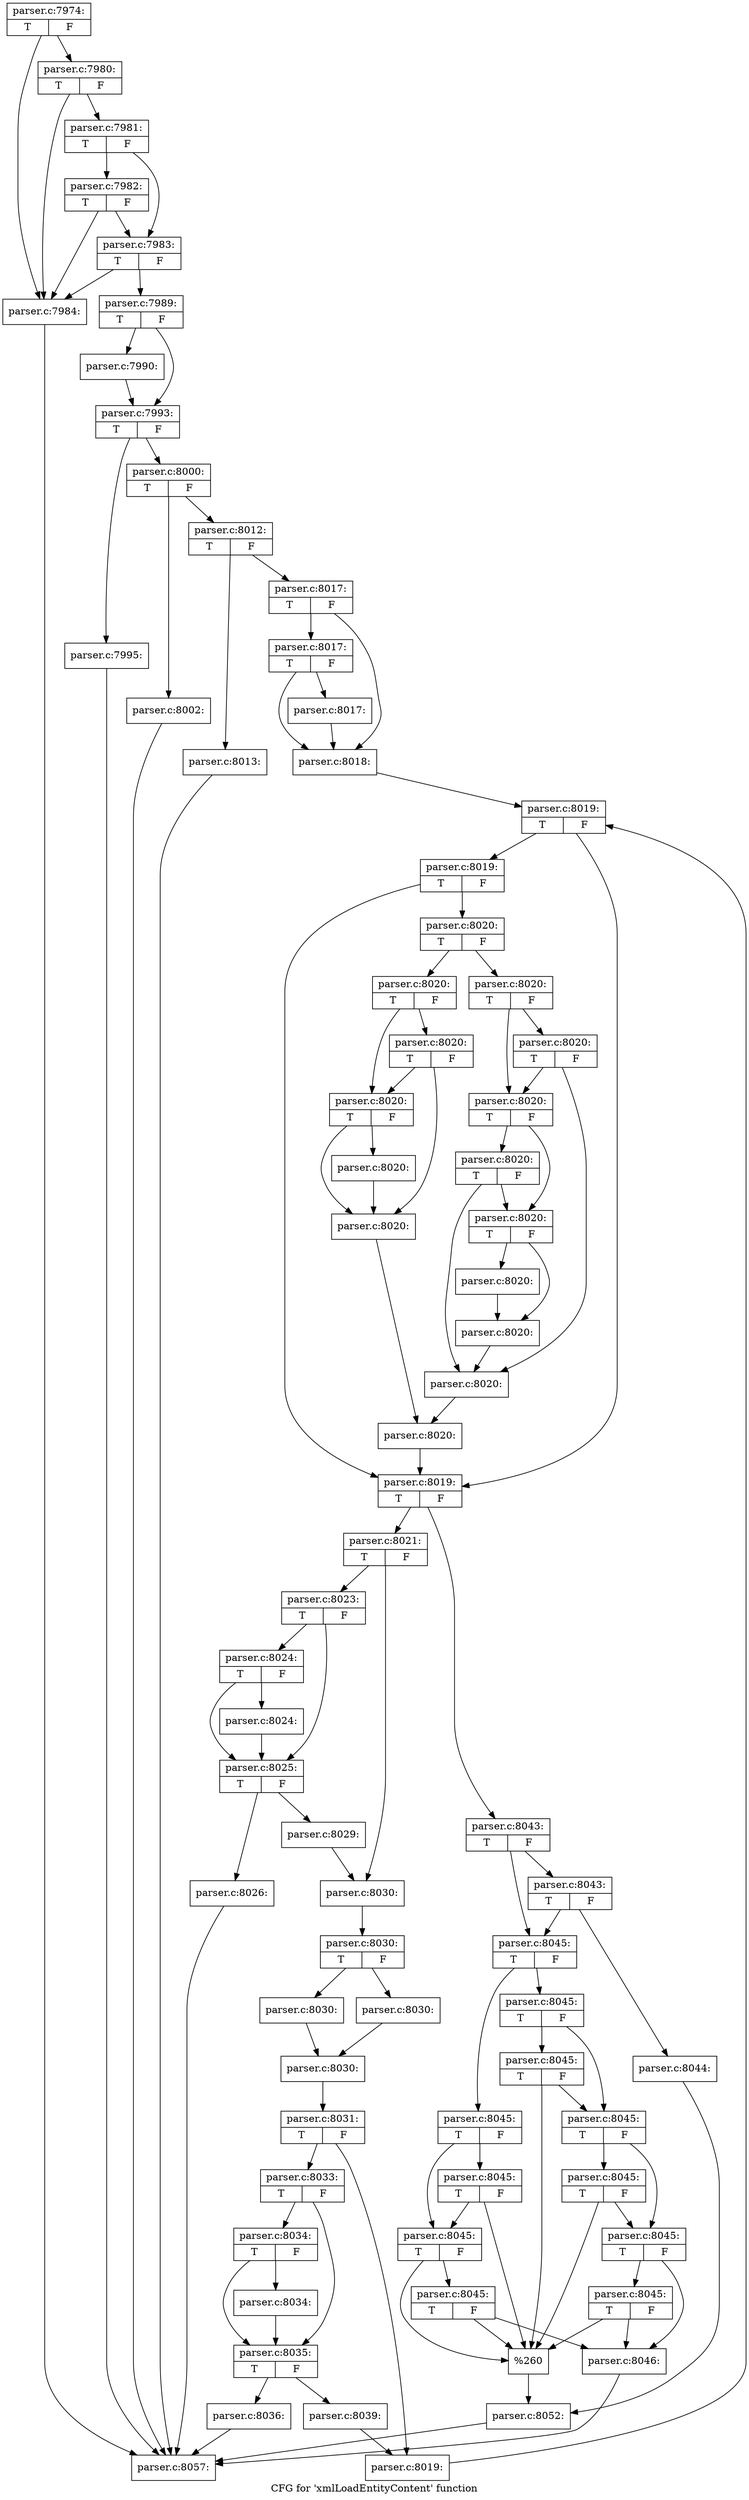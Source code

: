 digraph "CFG for 'xmlLoadEntityContent' function" {
	label="CFG for 'xmlLoadEntityContent' function";

	Node0x55d73c0c30b0 [shape=record,label="{parser.c:7974:|{<s0>T|<s1>F}}"];
	Node0x55d73c0c30b0 -> Node0x55d73be1f240;
	Node0x55d73c0c30b0 -> Node0x55d73be1f3e0;
	Node0x55d73be1f3e0 [shape=record,label="{parser.c:7980:|{<s0>T|<s1>F}}"];
	Node0x55d73be1f3e0 -> Node0x55d73be1f240;
	Node0x55d73be1f3e0 -> Node0x55d73be1f360;
	Node0x55d73be1f360 [shape=record,label="{parser.c:7981:|{<s0>T|<s1>F}}"];
	Node0x55d73be1f360 -> Node0x55d73be1f900;
	Node0x55d73be1f360 -> Node0x55d73be1f2e0;
	Node0x55d73be1f900 [shape=record,label="{parser.c:7982:|{<s0>T|<s1>F}}"];
	Node0x55d73be1f900 -> Node0x55d73be1f240;
	Node0x55d73be1f900 -> Node0x55d73be1f2e0;
	Node0x55d73be1f2e0 [shape=record,label="{parser.c:7983:|{<s0>T|<s1>F}}"];
	Node0x55d73be1f2e0 -> Node0x55d73be1f240;
	Node0x55d73be1f2e0 -> Node0x55d73be1f290;
	Node0x55d73be1f240 [shape=record,label="{parser.c:7984:}"];
	Node0x55d73be1f240 -> Node0x55d73c0c3100;
	Node0x55d73be1f290 [shape=record,label="{parser.c:7989:|{<s0>T|<s1>F}}"];
	Node0x55d73be1f290 -> Node0x55d73be20790;
	Node0x55d73be1f290 -> Node0x55d73be207e0;
	Node0x55d73be20790 [shape=record,label="{parser.c:7990:}"];
	Node0x55d73be20790 -> Node0x55d73be207e0;
	Node0x55d73be207e0 [shape=record,label="{parser.c:7993:|{<s0>T|<s1>F}}"];
	Node0x55d73be207e0 -> Node0x55d73b700ec0;
	Node0x55d73be207e0 -> Node0x55d73b700f10;
	Node0x55d73b700ec0 [shape=record,label="{parser.c:7995:}"];
	Node0x55d73b700ec0 -> Node0x55d73c0c3100;
	Node0x55d73b700f10 [shape=record,label="{parser.c:8000:|{<s0>T|<s1>F}}"];
	Node0x55d73b700f10 -> Node0x55d73b7017c0;
	Node0x55d73b700f10 -> Node0x55d73b701810;
	Node0x55d73b7017c0 [shape=record,label="{parser.c:8002:}"];
	Node0x55d73b7017c0 -> Node0x55d73c0c3100;
	Node0x55d73b701810 [shape=record,label="{parser.c:8012:|{<s0>T|<s1>F}}"];
	Node0x55d73b701810 -> Node0x55d73be21d40;
	Node0x55d73b701810 -> Node0x55d73be21d90;
	Node0x55d73be21d40 [shape=record,label="{parser.c:8013:}"];
	Node0x55d73be21d40 -> Node0x55d73c0c3100;
	Node0x55d73be21d90 [shape=record,label="{parser.c:8017:|{<s0>T|<s1>F}}"];
	Node0x55d73be21d90 -> Node0x55d73be225a0;
	Node0x55d73be21d90 -> Node0x55d73be22550;
	Node0x55d73be225a0 [shape=record,label="{parser.c:8017:|{<s0>T|<s1>F}}"];
	Node0x55d73be225a0 -> Node0x55d73be22500;
	Node0x55d73be225a0 -> Node0x55d73be22550;
	Node0x55d73be22500 [shape=record,label="{parser.c:8017:}"];
	Node0x55d73be22500 -> Node0x55d73be22550;
	Node0x55d73be22550 [shape=record,label="{parser.c:8018:}"];
	Node0x55d73be22550 -> Node0x55d73be23330;
	Node0x55d73be23330 [shape=record,label="{parser.c:8019:|{<s0>T|<s1>F}}"];
	Node0x55d73be23330 -> Node0x55d73be23670;
	Node0x55d73be23330 -> Node0x55d73be235d0;
	Node0x55d73be23670 [shape=record,label="{parser.c:8019:|{<s0>T|<s1>F}}"];
	Node0x55d73be23670 -> Node0x55d73be23620;
	Node0x55d73be23670 -> Node0x55d73be235d0;
	Node0x55d73be23620 [shape=record,label="{parser.c:8020:|{<s0>T|<s1>F}}"];
	Node0x55d73be23620 -> Node0x55d73be241b0;
	Node0x55d73be23620 -> Node0x55d73be24200;
	Node0x55d73be241b0 [shape=record,label="{parser.c:8020:|{<s0>T|<s1>F}}"];
	Node0x55d73be241b0 -> Node0x55d73be24560;
	Node0x55d73be241b0 -> Node0x55d73be24510;
	Node0x55d73be24560 [shape=record,label="{parser.c:8020:|{<s0>T|<s1>F}}"];
	Node0x55d73be24560 -> Node0x55d73be24470;
	Node0x55d73be24560 -> Node0x55d73be24510;
	Node0x55d73be24510 [shape=record,label="{parser.c:8020:|{<s0>T|<s1>F}}"];
	Node0x55d73be24510 -> Node0x55d73be24470;
	Node0x55d73be24510 -> Node0x55d73be244c0;
	Node0x55d73be244c0 [shape=record,label="{parser.c:8020:}"];
	Node0x55d73be244c0 -> Node0x55d73be24470;
	Node0x55d73be24470 [shape=record,label="{parser.c:8020:}"];
	Node0x55d73be24470 -> Node0x55d73be24250;
	Node0x55d73be24200 [shape=record,label="{parser.c:8020:|{<s0>T|<s1>F}}"];
	Node0x55d73be24200 -> Node0x55d73be24cf0;
	Node0x55d73be24200 -> Node0x55d73be24ca0;
	Node0x55d73be24cf0 [shape=record,label="{parser.c:8020:|{<s0>T|<s1>F}}"];
	Node0x55d73be24cf0 -> Node0x55d73be24a00;
	Node0x55d73be24cf0 -> Node0x55d73be24ca0;
	Node0x55d73be24ca0 [shape=record,label="{parser.c:8020:|{<s0>T|<s1>F}}"];
	Node0x55d73be24ca0 -> Node0x55d73be25080;
	Node0x55d73be24ca0 -> Node0x55d73be24c50;
	Node0x55d73be25080 [shape=record,label="{parser.c:8020:|{<s0>T|<s1>F}}"];
	Node0x55d73be25080 -> Node0x55d73be24a00;
	Node0x55d73be25080 -> Node0x55d73be24c50;
	Node0x55d73be24c50 [shape=record,label="{parser.c:8020:|{<s0>T|<s1>F}}"];
	Node0x55d73be24c50 -> Node0x55d73be25450;
	Node0x55d73be24c50 -> Node0x55d73be25400;
	Node0x55d73be25450 [shape=record,label="{parser.c:8020:}"];
	Node0x55d73be25450 -> Node0x55d73be25400;
	Node0x55d73be25400 [shape=record,label="{parser.c:8020:}"];
	Node0x55d73be25400 -> Node0x55d73be24a00;
	Node0x55d73be24a00 [shape=record,label="{parser.c:8020:}"];
	Node0x55d73be24a00 -> Node0x55d73be24250;
	Node0x55d73be24250 [shape=record,label="{parser.c:8020:}"];
	Node0x55d73be24250 -> Node0x55d73be235d0;
	Node0x55d73be235d0 [shape=record,label="{parser.c:8019:|{<s0>T|<s1>F}}"];
	Node0x55d73be235d0 -> Node0x55d73be24100;
	Node0x55d73be235d0 -> Node0x55d73be23550;
	Node0x55d73be24100 [shape=record,label="{parser.c:8021:|{<s0>T|<s1>F}}"];
	Node0x55d73be24100 -> Node0x55d73be263a0;
	Node0x55d73be24100 -> Node0x55d73be263f0;
	Node0x55d73be263a0 [shape=record,label="{parser.c:8023:|{<s0>T|<s1>F}}"];
	Node0x55d73be263a0 -> Node0x55d73be269d0;
	Node0x55d73be263a0 -> Node0x55d73be26980;
	Node0x55d73be269d0 [shape=record,label="{parser.c:8024:|{<s0>T|<s1>F}}"];
	Node0x55d73be269d0 -> Node0x55d73be26930;
	Node0x55d73be269d0 -> Node0x55d73be26980;
	Node0x55d73be26930 [shape=record,label="{parser.c:8024:}"];
	Node0x55d73be26930 -> Node0x55d73be26980;
	Node0x55d73be26980 [shape=record,label="{parser.c:8025:|{<s0>T|<s1>F}}"];
	Node0x55d73be26980 -> Node0x55d73be27560;
	Node0x55d73be26980 -> Node0x55d73be275b0;
	Node0x55d73be27560 [shape=record,label="{parser.c:8026:}"];
	Node0x55d73be27560 -> Node0x55d73c0c3100;
	Node0x55d73be275b0 [shape=record,label="{parser.c:8029:}"];
	Node0x55d73be275b0 -> Node0x55d73be263f0;
	Node0x55d73be263f0 [shape=record,label="{parser.c:8030:}"];
	Node0x55d73be263f0 -> Node0x55d73be27ee0;
	Node0x55d73be27ee0 [shape=record,label="{parser.c:8030:|{<s0>T|<s1>F}}"];
	Node0x55d73be27ee0 -> Node0x55d73be28180;
	Node0x55d73be27ee0 -> Node0x55d73be28220;
	Node0x55d73be28180 [shape=record,label="{parser.c:8030:}"];
	Node0x55d73be28180 -> Node0x55d73be281d0;
	Node0x55d73be28220 [shape=record,label="{parser.c:8030:}"];
	Node0x55d73be28220 -> Node0x55d73be281d0;
	Node0x55d73be281d0 [shape=record,label="{parser.c:8030:}"];
	Node0x55d73be281d0 -> Node0x55d73be27e40;
	Node0x55d73be27e40 [shape=record,label="{parser.c:8031:|{<s0>T|<s1>F}}"];
	Node0x55d73be27e40 -> Node0x55d73be27e90;
	Node0x55d73be27e40 -> Node0x55d73be29780;
	Node0x55d73be27e90 [shape=record,label="{parser.c:8033:|{<s0>T|<s1>F}}"];
	Node0x55d73be27e90 -> Node0x55d73be29cc0;
	Node0x55d73be27e90 -> Node0x55d73be29c70;
	Node0x55d73be29cc0 [shape=record,label="{parser.c:8034:|{<s0>T|<s1>F}}"];
	Node0x55d73be29cc0 -> Node0x55d73be29c20;
	Node0x55d73be29cc0 -> Node0x55d73be29c70;
	Node0x55d73be29c20 [shape=record,label="{parser.c:8034:}"];
	Node0x55d73be29c20 -> Node0x55d73be29c70;
	Node0x55d73be29c70 [shape=record,label="{parser.c:8035:|{<s0>T|<s1>F}}"];
	Node0x55d73be29c70 -> Node0x55d73be2a850;
	Node0x55d73be29c70 -> Node0x55d73be2a8a0;
	Node0x55d73be2a850 [shape=record,label="{parser.c:8036:}"];
	Node0x55d73be2a850 -> Node0x55d73c0c3100;
	Node0x55d73be2a8a0 [shape=record,label="{parser.c:8039:}"];
	Node0x55d73be2a8a0 -> Node0x55d73be29780;
	Node0x55d73be29780 [shape=record,label="{parser.c:8019:}"];
	Node0x55d73be29780 -> Node0x55d73be23330;
	Node0x55d73be23550 [shape=record,label="{parser.c:8043:|{<s0>T|<s1>F}}"];
	Node0x55d73be23550 -> Node0x55d73be2b530;
	Node0x55d73be23550 -> Node0x55d73be2b4e0;
	Node0x55d73be2b530 [shape=record,label="{parser.c:8043:|{<s0>T|<s1>F}}"];
	Node0x55d73be2b530 -> Node0x55d73be2b440;
	Node0x55d73be2b530 -> Node0x55d73be2b4e0;
	Node0x55d73be2b440 [shape=record,label="{parser.c:8044:}"];
	Node0x55d73be2b440 -> Node0x55d73be2b490;
	Node0x55d73be2b4e0 [shape=record,label="{parser.c:8045:|{<s0>T|<s1>F}}"];
	Node0x55d73be2b4e0 -> Node0x55d73be2c420;
	Node0x55d73be2b4e0 -> Node0x55d73be2c470;
	Node0x55d73be2c420 [shape=record,label="{parser.c:8045:|{<s0>T|<s1>F}}"];
	Node0x55d73be2c420 -> Node0x55d73be2c760;
	Node0x55d73be2c420 -> Node0x55d73be2c710;
	Node0x55d73be2c760 [shape=record,label="{parser.c:8045:|{<s0>T|<s1>F}}"];
	Node0x55d73be2c760 -> Node0x55d73be2c3d0;
	Node0x55d73be2c760 -> Node0x55d73be2c710;
	Node0x55d73be2c710 [shape=record,label="{parser.c:8045:|{<s0>T|<s1>F}}"];
	Node0x55d73be2c710 -> Node0x55d73be2c3d0;
	Node0x55d73be2c710 -> Node0x55d73be2c6c0;
	Node0x55d73be2c6c0 [shape=record,label="{parser.c:8045:|{<s0>T|<s1>F}}"];
	Node0x55d73be2c6c0 -> Node0x55d73be2c3d0;
	Node0x55d73be2c6c0 -> Node0x55d73be2c380;
	Node0x55d73be2c470 [shape=record,label="{parser.c:8045:|{<s0>T|<s1>F}}"];
	Node0x55d73be2c470 -> Node0x55d73c0e6410;
	Node0x55d73be2c470 -> Node0x55d73c0e63c0;
	Node0x55d73c0e6410 [shape=record,label="{parser.c:8045:|{<s0>T|<s1>F}}"];
	Node0x55d73c0e6410 -> Node0x55d73be2c3d0;
	Node0x55d73c0e6410 -> Node0x55d73c0e63c0;
	Node0x55d73c0e63c0 [shape=record,label="{parser.c:8045:|{<s0>T|<s1>F}}"];
	Node0x55d73c0e63c0 -> Node0x55d73c0e6740;
	Node0x55d73c0e63c0 -> Node0x55d73c0e6370;
	Node0x55d73c0e6740 [shape=record,label="{parser.c:8045:|{<s0>T|<s1>F}}"];
	Node0x55d73c0e6740 -> Node0x55d73be2c3d0;
	Node0x55d73c0e6740 -> Node0x55d73c0e6370;
	Node0x55d73c0e6370 [shape=record,label="{parser.c:8045:|{<s0>T|<s1>F}}"];
	Node0x55d73c0e6370 -> Node0x55d73c0e6a70;
	Node0x55d73c0e6370 -> Node0x55d73be2c380;
	Node0x55d73c0e6a70 [shape=record,label="{parser.c:8045:|{<s0>T|<s1>F}}"];
	Node0x55d73c0e6a70 -> Node0x55d73be2c3d0;
	Node0x55d73c0e6a70 -> Node0x55d73be2c380;
	Node0x55d73be2c380 [shape=record,label="{parser.c:8046:}"];
	Node0x55d73be2c380 -> Node0x55d73c0c3100;
	Node0x55d73be2c3d0 [shape=record,label="{%260}"];
	Node0x55d73be2c3d0 -> Node0x55d73be2b490;
	Node0x55d73be2b490 [shape=record,label="{parser.c:8052:}"];
	Node0x55d73be2b490 -> Node0x55d73c0c3100;
	Node0x55d73c0c3100 [shape=record,label="{parser.c:8057:}"];
}
